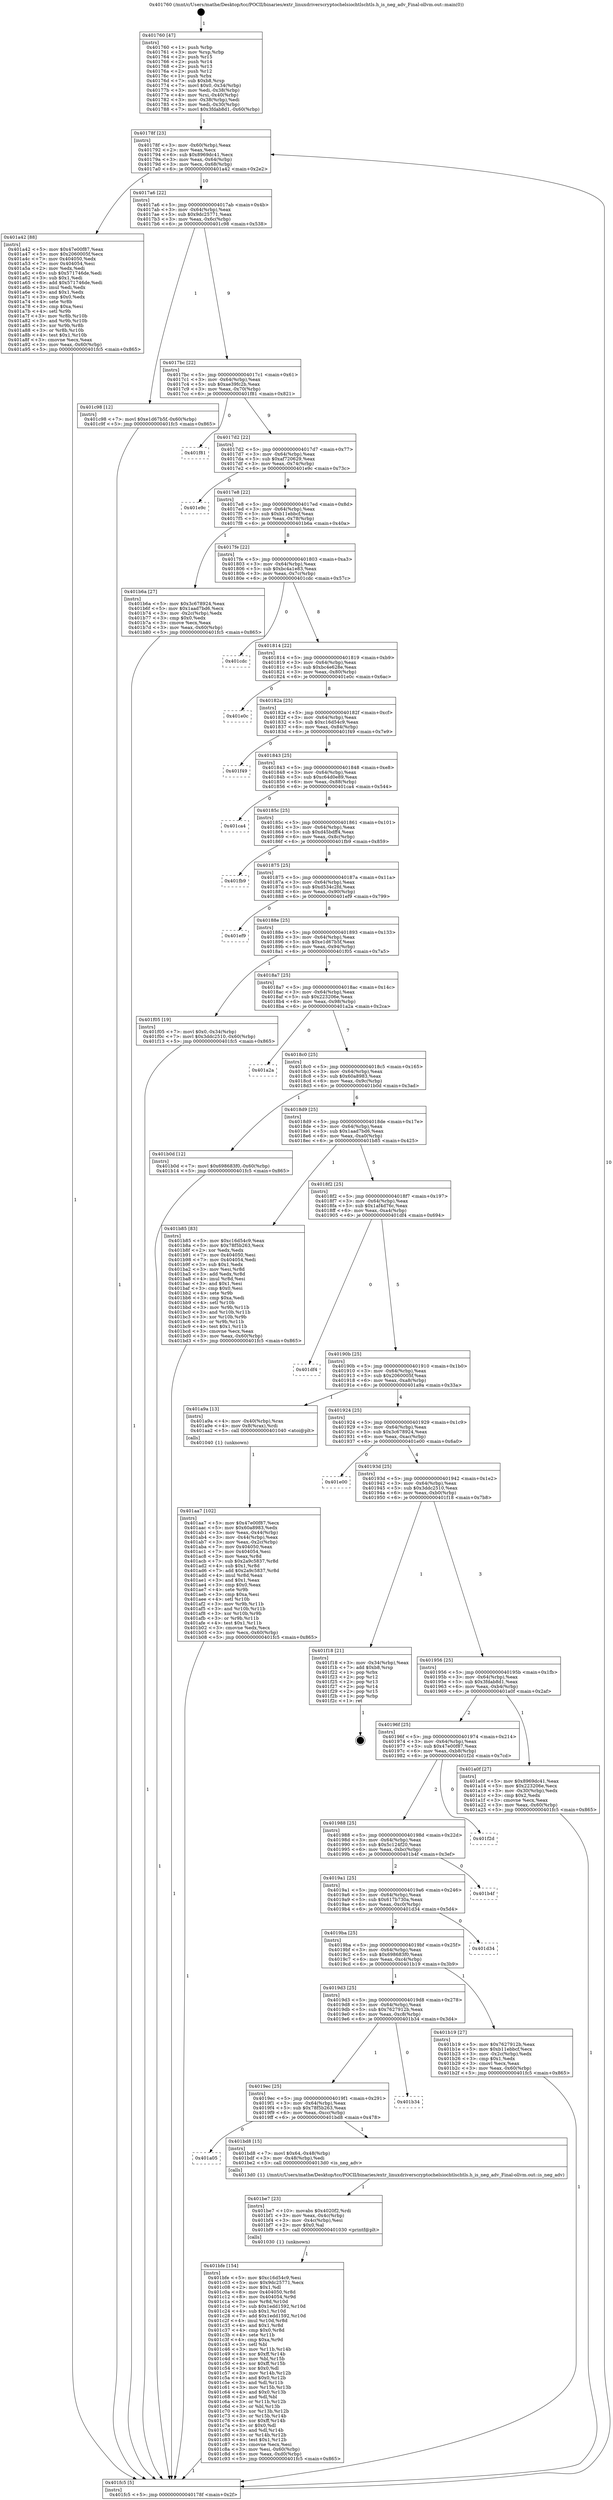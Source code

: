 digraph "0x401760" {
  label = "0x401760 (/mnt/c/Users/mathe/Desktop/tcc/POCII/binaries/extr_linuxdriverscryptochelsiochtlschtls.h_is_neg_adv_Final-ollvm.out::main(0))"
  labelloc = "t"
  node[shape=record]

  Entry [label="",width=0.3,height=0.3,shape=circle,fillcolor=black,style=filled]
  "0x40178f" [label="{
     0x40178f [23]\l
     | [instrs]\l
     &nbsp;&nbsp;0x40178f \<+3\>: mov -0x60(%rbp),%eax\l
     &nbsp;&nbsp;0x401792 \<+2\>: mov %eax,%ecx\l
     &nbsp;&nbsp;0x401794 \<+6\>: sub $0x8969dc41,%ecx\l
     &nbsp;&nbsp;0x40179a \<+3\>: mov %eax,-0x64(%rbp)\l
     &nbsp;&nbsp;0x40179d \<+3\>: mov %ecx,-0x68(%rbp)\l
     &nbsp;&nbsp;0x4017a0 \<+6\>: je 0000000000401a42 \<main+0x2e2\>\l
  }"]
  "0x401a42" [label="{
     0x401a42 [88]\l
     | [instrs]\l
     &nbsp;&nbsp;0x401a42 \<+5\>: mov $0x47e00f87,%eax\l
     &nbsp;&nbsp;0x401a47 \<+5\>: mov $0x2060005f,%ecx\l
     &nbsp;&nbsp;0x401a4c \<+7\>: mov 0x404050,%edx\l
     &nbsp;&nbsp;0x401a53 \<+7\>: mov 0x404054,%esi\l
     &nbsp;&nbsp;0x401a5a \<+2\>: mov %edx,%edi\l
     &nbsp;&nbsp;0x401a5c \<+6\>: sub $0x571746de,%edi\l
     &nbsp;&nbsp;0x401a62 \<+3\>: sub $0x1,%edi\l
     &nbsp;&nbsp;0x401a65 \<+6\>: add $0x571746de,%edi\l
     &nbsp;&nbsp;0x401a6b \<+3\>: imul %edi,%edx\l
     &nbsp;&nbsp;0x401a6e \<+3\>: and $0x1,%edx\l
     &nbsp;&nbsp;0x401a71 \<+3\>: cmp $0x0,%edx\l
     &nbsp;&nbsp;0x401a74 \<+4\>: sete %r8b\l
     &nbsp;&nbsp;0x401a78 \<+3\>: cmp $0xa,%esi\l
     &nbsp;&nbsp;0x401a7b \<+4\>: setl %r9b\l
     &nbsp;&nbsp;0x401a7f \<+3\>: mov %r8b,%r10b\l
     &nbsp;&nbsp;0x401a82 \<+3\>: and %r9b,%r10b\l
     &nbsp;&nbsp;0x401a85 \<+3\>: xor %r9b,%r8b\l
     &nbsp;&nbsp;0x401a88 \<+3\>: or %r8b,%r10b\l
     &nbsp;&nbsp;0x401a8b \<+4\>: test $0x1,%r10b\l
     &nbsp;&nbsp;0x401a8f \<+3\>: cmovne %ecx,%eax\l
     &nbsp;&nbsp;0x401a92 \<+3\>: mov %eax,-0x60(%rbp)\l
     &nbsp;&nbsp;0x401a95 \<+5\>: jmp 0000000000401fc5 \<main+0x865\>\l
  }"]
  "0x4017a6" [label="{
     0x4017a6 [22]\l
     | [instrs]\l
     &nbsp;&nbsp;0x4017a6 \<+5\>: jmp 00000000004017ab \<main+0x4b\>\l
     &nbsp;&nbsp;0x4017ab \<+3\>: mov -0x64(%rbp),%eax\l
     &nbsp;&nbsp;0x4017ae \<+5\>: sub $0x9dc25771,%eax\l
     &nbsp;&nbsp;0x4017b3 \<+3\>: mov %eax,-0x6c(%rbp)\l
     &nbsp;&nbsp;0x4017b6 \<+6\>: je 0000000000401c98 \<main+0x538\>\l
  }"]
  Exit [label="",width=0.3,height=0.3,shape=circle,fillcolor=black,style=filled,peripheries=2]
  "0x401c98" [label="{
     0x401c98 [12]\l
     | [instrs]\l
     &nbsp;&nbsp;0x401c98 \<+7\>: movl $0xe1d67b5f,-0x60(%rbp)\l
     &nbsp;&nbsp;0x401c9f \<+5\>: jmp 0000000000401fc5 \<main+0x865\>\l
  }"]
  "0x4017bc" [label="{
     0x4017bc [22]\l
     | [instrs]\l
     &nbsp;&nbsp;0x4017bc \<+5\>: jmp 00000000004017c1 \<main+0x61\>\l
     &nbsp;&nbsp;0x4017c1 \<+3\>: mov -0x64(%rbp),%eax\l
     &nbsp;&nbsp;0x4017c4 \<+5\>: sub $0xae39fc2b,%eax\l
     &nbsp;&nbsp;0x4017c9 \<+3\>: mov %eax,-0x70(%rbp)\l
     &nbsp;&nbsp;0x4017cc \<+6\>: je 0000000000401f81 \<main+0x821\>\l
  }"]
  "0x401bfe" [label="{
     0x401bfe [154]\l
     | [instrs]\l
     &nbsp;&nbsp;0x401bfe \<+5\>: mov $0xc16d54c9,%esi\l
     &nbsp;&nbsp;0x401c03 \<+5\>: mov $0x9dc25771,%ecx\l
     &nbsp;&nbsp;0x401c08 \<+2\>: mov $0x1,%dl\l
     &nbsp;&nbsp;0x401c0a \<+8\>: mov 0x404050,%r8d\l
     &nbsp;&nbsp;0x401c12 \<+8\>: mov 0x404054,%r9d\l
     &nbsp;&nbsp;0x401c1a \<+3\>: mov %r8d,%r10d\l
     &nbsp;&nbsp;0x401c1d \<+7\>: sub $0x1edd1592,%r10d\l
     &nbsp;&nbsp;0x401c24 \<+4\>: sub $0x1,%r10d\l
     &nbsp;&nbsp;0x401c28 \<+7\>: add $0x1edd1592,%r10d\l
     &nbsp;&nbsp;0x401c2f \<+4\>: imul %r10d,%r8d\l
     &nbsp;&nbsp;0x401c33 \<+4\>: and $0x1,%r8d\l
     &nbsp;&nbsp;0x401c37 \<+4\>: cmp $0x0,%r8d\l
     &nbsp;&nbsp;0x401c3b \<+4\>: sete %r11b\l
     &nbsp;&nbsp;0x401c3f \<+4\>: cmp $0xa,%r9d\l
     &nbsp;&nbsp;0x401c43 \<+3\>: setl %bl\l
     &nbsp;&nbsp;0x401c46 \<+3\>: mov %r11b,%r14b\l
     &nbsp;&nbsp;0x401c49 \<+4\>: xor $0xff,%r14b\l
     &nbsp;&nbsp;0x401c4d \<+3\>: mov %bl,%r15b\l
     &nbsp;&nbsp;0x401c50 \<+4\>: xor $0xff,%r15b\l
     &nbsp;&nbsp;0x401c54 \<+3\>: xor $0x0,%dl\l
     &nbsp;&nbsp;0x401c57 \<+3\>: mov %r14b,%r12b\l
     &nbsp;&nbsp;0x401c5a \<+4\>: and $0x0,%r12b\l
     &nbsp;&nbsp;0x401c5e \<+3\>: and %dl,%r11b\l
     &nbsp;&nbsp;0x401c61 \<+3\>: mov %r15b,%r13b\l
     &nbsp;&nbsp;0x401c64 \<+4\>: and $0x0,%r13b\l
     &nbsp;&nbsp;0x401c68 \<+2\>: and %dl,%bl\l
     &nbsp;&nbsp;0x401c6a \<+3\>: or %r11b,%r12b\l
     &nbsp;&nbsp;0x401c6d \<+3\>: or %bl,%r13b\l
     &nbsp;&nbsp;0x401c70 \<+3\>: xor %r13b,%r12b\l
     &nbsp;&nbsp;0x401c73 \<+3\>: or %r15b,%r14b\l
     &nbsp;&nbsp;0x401c76 \<+4\>: xor $0xff,%r14b\l
     &nbsp;&nbsp;0x401c7a \<+3\>: or $0x0,%dl\l
     &nbsp;&nbsp;0x401c7d \<+3\>: and %dl,%r14b\l
     &nbsp;&nbsp;0x401c80 \<+3\>: or %r14b,%r12b\l
     &nbsp;&nbsp;0x401c83 \<+4\>: test $0x1,%r12b\l
     &nbsp;&nbsp;0x401c87 \<+3\>: cmovne %ecx,%esi\l
     &nbsp;&nbsp;0x401c8a \<+3\>: mov %esi,-0x60(%rbp)\l
     &nbsp;&nbsp;0x401c8d \<+6\>: mov %eax,-0xd0(%rbp)\l
     &nbsp;&nbsp;0x401c93 \<+5\>: jmp 0000000000401fc5 \<main+0x865\>\l
  }"]
  "0x401f81" [label="{
     0x401f81\l
  }", style=dashed]
  "0x4017d2" [label="{
     0x4017d2 [22]\l
     | [instrs]\l
     &nbsp;&nbsp;0x4017d2 \<+5\>: jmp 00000000004017d7 \<main+0x77\>\l
     &nbsp;&nbsp;0x4017d7 \<+3\>: mov -0x64(%rbp),%eax\l
     &nbsp;&nbsp;0x4017da \<+5\>: sub $0xaf720629,%eax\l
     &nbsp;&nbsp;0x4017df \<+3\>: mov %eax,-0x74(%rbp)\l
     &nbsp;&nbsp;0x4017e2 \<+6\>: je 0000000000401e9c \<main+0x73c\>\l
  }"]
  "0x401be7" [label="{
     0x401be7 [23]\l
     | [instrs]\l
     &nbsp;&nbsp;0x401be7 \<+10\>: movabs $0x4020f2,%rdi\l
     &nbsp;&nbsp;0x401bf1 \<+3\>: mov %eax,-0x4c(%rbp)\l
     &nbsp;&nbsp;0x401bf4 \<+3\>: mov -0x4c(%rbp),%esi\l
     &nbsp;&nbsp;0x401bf7 \<+2\>: mov $0x0,%al\l
     &nbsp;&nbsp;0x401bf9 \<+5\>: call 0000000000401030 \<printf@plt\>\l
     | [calls]\l
     &nbsp;&nbsp;0x401030 \{1\} (unknown)\l
  }"]
  "0x401e9c" [label="{
     0x401e9c\l
  }", style=dashed]
  "0x4017e8" [label="{
     0x4017e8 [22]\l
     | [instrs]\l
     &nbsp;&nbsp;0x4017e8 \<+5\>: jmp 00000000004017ed \<main+0x8d\>\l
     &nbsp;&nbsp;0x4017ed \<+3\>: mov -0x64(%rbp),%eax\l
     &nbsp;&nbsp;0x4017f0 \<+5\>: sub $0xb11ebbcf,%eax\l
     &nbsp;&nbsp;0x4017f5 \<+3\>: mov %eax,-0x78(%rbp)\l
     &nbsp;&nbsp;0x4017f8 \<+6\>: je 0000000000401b6a \<main+0x40a\>\l
  }"]
  "0x401a05" [label="{
     0x401a05\l
  }", style=dashed]
  "0x401b6a" [label="{
     0x401b6a [27]\l
     | [instrs]\l
     &nbsp;&nbsp;0x401b6a \<+5\>: mov $0x3c678924,%eax\l
     &nbsp;&nbsp;0x401b6f \<+5\>: mov $0x1aad7bd6,%ecx\l
     &nbsp;&nbsp;0x401b74 \<+3\>: mov -0x2c(%rbp),%edx\l
     &nbsp;&nbsp;0x401b77 \<+3\>: cmp $0x0,%edx\l
     &nbsp;&nbsp;0x401b7a \<+3\>: cmove %ecx,%eax\l
     &nbsp;&nbsp;0x401b7d \<+3\>: mov %eax,-0x60(%rbp)\l
     &nbsp;&nbsp;0x401b80 \<+5\>: jmp 0000000000401fc5 \<main+0x865\>\l
  }"]
  "0x4017fe" [label="{
     0x4017fe [22]\l
     | [instrs]\l
     &nbsp;&nbsp;0x4017fe \<+5\>: jmp 0000000000401803 \<main+0xa3\>\l
     &nbsp;&nbsp;0x401803 \<+3\>: mov -0x64(%rbp),%eax\l
     &nbsp;&nbsp;0x401806 \<+5\>: sub $0xbc4a1e83,%eax\l
     &nbsp;&nbsp;0x40180b \<+3\>: mov %eax,-0x7c(%rbp)\l
     &nbsp;&nbsp;0x40180e \<+6\>: je 0000000000401cdc \<main+0x57c\>\l
  }"]
  "0x401bd8" [label="{
     0x401bd8 [15]\l
     | [instrs]\l
     &nbsp;&nbsp;0x401bd8 \<+7\>: movl $0x64,-0x48(%rbp)\l
     &nbsp;&nbsp;0x401bdf \<+3\>: mov -0x48(%rbp),%edi\l
     &nbsp;&nbsp;0x401be2 \<+5\>: call 00000000004013d0 \<is_neg_adv\>\l
     | [calls]\l
     &nbsp;&nbsp;0x4013d0 \{1\} (/mnt/c/Users/mathe/Desktop/tcc/POCII/binaries/extr_linuxdriverscryptochelsiochtlschtls.h_is_neg_adv_Final-ollvm.out::is_neg_adv)\l
  }"]
  "0x401cdc" [label="{
     0x401cdc\l
  }", style=dashed]
  "0x401814" [label="{
     0x401814 [22]\l
     | [instrs]\l
     &nbsp;&nbsp;0x401814 \<+5\>: jmp 0000000000401819 \<main+0xb9\>\l
     &nbsp;&nbsp;0x401819 \<+3\>: mov -0x64(%rbp),%eax\l
     &nbsp;&nbsp;0x40181c \<+5\>: sub $0xbc4e628e,%eax\l
     &nbsp;&nbsp;0x401821 \<+3\>: mov %eax,-0x80(%rbp)\l
     &nbsp;&nbsp;0x401824 \<+6\>: je 0000000000401e0c \<main+0x6ac\>\l
  }"]
  "0x4019ec" [label="{
     0x4019ec [25]\l
     | [instrs]\l
     &nbsp;&nbsp;0x4019ec \<+5\>: jmp 00000000004019f1 \<main+0x291\>\l
     &nbsp;&nbsp;0x4019f1 \<+3\>: mov -0x64(%rbp),%eax\l
     &nbsp;&nbsp;0x4019f4 \<+5\>: sub $0x78f5b263,%eax\l
     &nbsp;&nbsp;0x4019f9 \<+6\>: mov %eax,-0xcc(%rbp)\l
     &nbsp;&nbsp;0x4019ff \<+6\>: je 0000000000401bd8 \<main+0x478\>\l
  }"]
  "0x401e0c" [label="{
     0x401e0c\l
  }", style=dashed]
  "0x40182a" [label="{
     0x40182a [25]\l
     | [instrs]\l
     &nbsp;&nbsp;0x40182a \<+5\>: jmp 000000000040182f \<main+0xcf\>\l
     &nbsp;&nbsp;0x40182f \<+3\>: mov -0x64(%rbp),%eax\l
     &nbsp;&nbsp;0x401832 \<+5\>: sub $0xc16d54c9,%eax\l
     &nbsp;&nbsp;0x401837 \<+6\>: mov %eax,-0x84(%rbp)\l
     &nbsp;&nbsp;0x40183d \<+6\>: je 0000000000401f49 \<main+0x7e9\>\l
  }"]
  "0x401b34" [label="{
     0x401b34\l
  }", style=dashed]
  "0x401f49" [label="{
     0x401f49\l
  }", style=dashed]
  "0x401843" [label="{
     0x401843 [25]\l
     | [instrs]\l
     &nbsp;&nbsp;0x401843 \<+5\>: jmp 0000000000401848 \<main+0xe8\>\l
     &nbsp;&nbsp;0x401848 \<+3\>: mov -0x64(%rbp),%eax\l
     &nbsp;&nbsp;0x40184b \<+5\>: sub $0xc64d0e89,%eax\l
     &nbsp;&nbsp;0x401850 \<+6\>: mov %eax,-0x88(%rbp)\l
     &nbsp;&nbsp;0x401856 \<+6\>: je 0000000000401ca4 \<main+0x544\>\l
  }"]
  "0x4019d3" [label="{
     0x4019d3 [25]\l
     | [instrs]\l
     &nbsp;&nbsp;0x4019d3 \<+5\>: jmp 00000000004019d8 \<main+0x278\>\l
     &nbsp;&nbsp;0x4019d8 \<+3\>: mov -0x64(%rbp),%eax\l
     &nbsp;&nbsp;0x4019db \<+5\>: sub $0x7627912b,%eax\l
     &nbsp;&nbsp;0x4019e0 \<+6\>: mov %eax,-0xc8(%rbp)\l
     &nbsp;&nbsp;0x4019e6 \<+6\>: je 0000000000401b34 \<main+0x3d4\>\l
  }"]
  "0x401ca4" [label="{
     0x401ca4\l
  }", style=dashed]
  "0x40185c" [label="{
     0x40185c [25]\l
     | [instrs]\l
     &nbsp;&nbsp;0x40185c \<+5\>: jmp 0000000000401861 \<main+0x101\>\l
     &nbsp;&nbsp;0x401861 \<+3\>: mov -0x64(%rbp),%eax\l
     &nbsp;&nbsp;0x401864 \<+5\>: sub $0xd45bdff4,%eax\l
     &nbsp;&nbsp;0x401869 \<+6\>: mov %eax,-0x8c(%rbp)\l
     &nbsp;&nbsp;0x40186f \<+6\>: je 0000000000401fb9 \<main+0x859\>\l
  }"]
  "0x401b19" [label="{
     0x401b19 [27]\l
     | [instrs]\l
     &nbsp;&nbsp;0x401b19 \<+5\>: mov $0x7627912b,%eax\l
     &nbsp;&nbsp;0x401b1e \<+5\>: mov $0xb11ebbcf,%ecx\l
     &nbsp;&nbsp;0x401b23 \<+3\>: mov -0x2c(%rbp),%edx\l
     &nbsp;&nbsp;0x401b26 \<+3\>: cmp $0x1,%edx\l
     &nbsp;&nbsp;0x401b29 \<+3\>: cmovl %ecx,%eax\l
     &nbsp;&nbsp;0x401b2c \<+3\>: mov %eax,-0x60(%rbp)\l
     &nbsp;&nbsp;0x401b2f \<+5\>: jmp 0000000000401fc5 \<main+0x865\>\l
  }"]
  "0x401fb9" [label="{
     0x401fb9\l
  }", style=dashed]
  "0x401875" [label="{
     0x401875 [25]\l
     | [instrs]\l
     &nbsp;&nbsp;0x401875 \<+5\>: jmp 000000000040187a \<main+0x11a\>\l
     &nbsp;&nbsp;0x40187a \<+3\>: mov -0x64(%rbp),%eax\l
     &nbsp;&nbsp;0x40187d \<+5\>: sub $0xd534c2fd,%eax\l
     &nbsp;&nbsp;0x401882 \<+6\>: mov %eax,-0x90(%rbp)\l
     &nbsp;&nbsp;0x401888 \<+6\>: je 0000000000401ef9 \<main+0x799\>\l
  }"]
  "0x4019ba" [label="{
     0x4019ba [25]\l
     | [instrs]\l
     &nbsp;&nbsp;0x4019ba \<+5\>: jmp 00000000004019bf \<main+0x25f\>\l
     &nbsp;&nbsp;0x4019bf \<+3\>: mov -0x64(%rbp),%eax\l
     &nbsp;&nbsp;0x4019c2 \<+5\>: sub $0x698683f0,%eax\l
     &nbsp;&nbsp;0x4019c7 \<+6\>: mov %eax,-0xc4(%rbp)\l
     &nbsp;&nbsp;0x4019cd \<+6\>: je 0000000000401b19 \<main+0x3b9\>\l
  }"]
  "0x401ef9" [label="{
     0x401ef9\l
  }", style=dashed]
  "0x40188e" [label="{
     0x40188e [25]\l
     | [instrs]\l
     &nbsp;&nbsp;0x40188e \<+5\>: jmp 0000000000401893 \<main+0x133\>\l
     &nbsp;&nbsp;0x401893 \<+3\>: mov -0x64(%rbp),%eax\l
     &nbsp;&nbsp;0x401896 \<+5\>: sub $0xe1d67b5f,%eax\l
     &nbsp;&nbsp;0x40189b \<+6\>: mov %eax,-0x94(%rbp)\l
     &nbsp;&nbsp;0x4018a1 \<+6\>: je 0000000000401f05 \<main+0x7a5\>\l
  }"]
  "0x401d34" [label="{
     0x401d34\l
  }", style=dashed]
  "0x401f05" [label="{
     0x401f05 [19]\l
     | [instrs]\l
     &nbsp;&nbsp;0x401f05 \<+7\>: movl $0x0,-0x34(%rbp)\l
     &nbsp;&nbsp;0x401f0c \<+7\>: movl $0x3ddc2510,-0x60(%rbp)\l
     &nbsp;&nbsp;0x401f13 \<+5\>: jmp 0000000000401fc5 \<main+0x865\>\l
  }"]
  "0x4018a7" [label="{
     0x4018a7 [25]\l
     | [instrs]\l
     &nbsp;&nbsp;0x4018a7 \<+5\>: jmp 00000000004018ac \<main+0x14c\>\l
     &nbsp;&nbsp;0x4018ac \<+3\>: mov -0x64(%rbp),%eax\l
     &nbsp;&nbsp;0x4018af \<+5\>: sub $0x223206e,%eax\l
     &nbsp;&nbsp;0x4018b4 \<+6\>: mov %eax,-0x98(%rbp)\l
     &nbsp;&nbsp;0x4018ba \<+6\>: je 0000000000401a2a \<main+0x2ca\>\l
  }"]
  "0x4019a1" [label="{
     0x4019a1 [25]\l
     | [instrs]\l
     &nbsp;&nbsp;0x4019a1 \<+5\>: jmp 00000000004019a6 \<main+0x246\>\l
     &nbsp;&nbsp;0x4019a6 \<+3\>: mov -0x64(%rbp),%eax\l
     &nbsp;&nbsp;0x4019a9 \<+5\>: sub $0x617b730a,%eax\l
     &nbsp;&nbsp;0x4019ae \<+6\>: mov %eax,-0xc0(%rbp)\l
     &nbsp;&nbsp;0x4019b4 \<+6\>: je 0000000000401d34 \<main+0x5d4\>\l
  }"]
  "0x401a2a" [label="{
     0x401a2a\l
  }", style=dashed]
  "0x4018c0" [label="{
     0x4018c0 [25]\l
     | [instrs]\l
     &nbsp;&nbsp;0x4018c0 \<+5\>: jmp 00000000004018c5 \<main+0x165\>\l
     &nbsp;&nbsp;0x4018c5 \<+3\>: mov -0x64(%rbp),%eax\l
     &nbsp;&nbsp;0x4018c8 \<+5\>: sub $0x60a8983,%eax\l
     &nbsp;&nbsp;0x4018cd \<+6\>: mov %eax,-0x9c(%rbp)\l
     &nbsp;&nbsp;0x4018d3 \<+6\>: je 0000000000401b0d \<main+0x3ad\>\l
  }"]
  "0x401b4f" [label="{
     0x401b4f\l
  }", style=dashed]
  "0x401b0d" [label="{
     0x401b0d [12]\l
     | [instrs]\l
     &nbsp;&nbsp;0x401b0d \<+7\>: movl $0x698683f0,-0x60(%rbp)\l
     &nbsp;&nbsp;0x401b14 \<+5\>: jmp 0000000000401fc5 \<main+0x865\>\l
  }"]
  "0x4018d9" [label="{
     0x4018d9 [25]\l
     | [instrs]\l
     &nbsp;&nbsp;0x4018d9 \<+5\>: jmp 00000000004018de \<main+0x17e\>\l
     &nbsp;&nbsp;0x4018de \<+3\>: mov -0x64(%rbp),%eax\l
     &nbsp;&nbsp;0x4018e1 \<+5\>: sub $0x1aad7bd6,%eax\l
     &nbsp;&nbsp;0x4018e6 \<+6\>: mov %eax,-0xa0(%rbp)\l
     &nbsp;&nbsp;0x4018ec \<+6\>: je 0000000000401b85 \<main+0x425\>\l
  }"]
  "0x401988" [label="{
     0x401988 [25]\l
     | [instrs]\l
     &nbsp;&nbsp;0x401988 \<+5\>: jmp 000000000040198d \<main+0x22d\>\l
     &nbsp;&nbsp;0x40198d \<+3\>: mov -0x64(%rbp),%eax\l
     &nbsp;&nbsp;0x401990 \<+5\>: sub $0x5c124f20,%eax\l
     &nbsp;&nbsp;0x401995 \<+6\>: mov %eax,-0xbc(%rbp)\l
     &nbsp;&nbsp;0x40199b \<+6\>: je 0000000000401b4f \<main+0x3ef\>\l
  }"]
  "0x401b85" [label="{
     0x401b85 [83]\l
     | [instrs]\l
     &nbsp;&nbsp;0x401b85 \<+5\>: mov $0xc16d54c9,%eax\l
     &nbsp;&nbsp;0x401b8a \<+5\>: mov $0x78f5b263,%ecx\l
     &nbsp;&nbsp;0x401b8f \<+2\>: xor %edx,%edx\l
     &nbsp;&nbsp;0x401b91 \<+7\>: mov 0x404050,%esi\l
     &nbsp;&nbsp;0x401b98 \<+7\>: mov 0x404054,%edi\l
     &nbsp;&nbsp;0x401b9f \<+3\>: sub $0x1,%edx\l
     &nbsp;&nbsp;0x401ba2 \<+3\>: mov %esi,%r8d\l
     &nbsp;&nbsp;0x401ba5 \<+3\>: add %edx,%r8d\l
     &nbsp;&nbsp;0x401ba8 \<+4\>: imul %r8d,%esi\l
     &nbsp;&nbsp;0x401bac \<+3\>: and $0x1,%esi\l
     &nbsp;&nbsp;0x401baf \<+3\>: cmp $0x0,%esi\l
     &nbsp;&nbsp;0x401bb2 \<+4\>: sete %r9b\l
     &nbsp;&nbsp;0x401bb6 \<+3\>: cmp $0xa,%edi\l
     &nbsp;&nbsp;0x401bb9 \<+4\>: setl %r10b\l
     &nbsp;&nbsp;0x401bbd \<+3\>: mov %r9b,%r11b\l
     &nbsp;&nbsp;0x401bc0 \<+3\>: and %r10b,%r11b\l
     &nbsp;&nbsp;0x401bc3 \<+3\>: xor %r10b,%r9b\l
     &nbsp;&nbsp;0x401bc6 \<+3\>: or %r9b,%r11b\l
     &nbsp;&nbsp;0x401bc9 \<+4\>: test $0x1,%r11b\l
     &nbsp;&nbsp;0x401bcd \<+3\>: cmovne %ecx,%eax\l
     &nbsp;&nbsp;0x401bd0 \<+3\>: mov %eax,-0x60(%rbp)\l
     &nbsp;&nbsp;0x401bd3 \<+5\>: jmp 0000000000401fc5 \<main+0x865\>\l
  }"]
  "0x4018f2" [label="{
     0x4018f2 [25]\l
     | [instrs]\l
     &nbsp;&nbsp;0x4018f2 \<+5\>: jmp 00000000004018f7 \<main+0x197\>\l
     &nbsp;&nbsp;0x4018f7 \<+3\>: mov -0x64(%rbp),%eax\l
     &nbsp;&nbsp;0x4018fa \<+5\>: sub $0x1af4d76c,%eax\l
     &nbsp;&nbsp;0x4018ff \<+6\>: mov %eax,-0xa4(%rbp)\l
     &nbsp;&nbsp;0x401905 \<+6\>: je 0000000000401df4 \<main+0x694\>\l
  }"]
  "0x401f2d" [label="{
     0x401f2d\l
  }", style=dashed]
  "0x401df4" [label="{
     0x401df4\l
  }", style=dashed]
  "0x40190b" [label="{
     0x40190b [25]\l
     | [instrs]\l
     &nbsp;&nbsp;0x40190b \<+5\>: jmp 0000000000401910 \<main+0x1b0\>\l
     &nbsp;&nbsp;0x401910 \<+3\>: mov -0x64(%rbp),%eax\l
     &nbsp;&nbsp;0x401913 \<+5\>: sub $0x2060005f,%eax\l
     &nbsp;&nbsp;0x401918 \<+6\>: mov %eax,-0xa8(%rbp)\l
     &nbsp;&nbsp;0x40191e \<+6\>: je 0000000000401a9a \<main+0x33a\>\l
  }"]
  "0x401aa7" [label="{
     0x401aa7 [102]\l
     | [instrs]\l
     &nbsp;&nbsp;0x401aa7 \<+5\>: mov $0x47e00f87,%ecx\l
     &nbsp;&nbsp;0x401aac \<+5\>: mov $0x60a8983,%edx\l
     &nbsp;&nbsp;0x401ab1 \<+3\>: mov %eax,-0x44(%rbp)\l
     &nbsp;&nbsp;0x401ab4 \<+3\>: mov -0x44(%rbp),%eax\l
     &nbsp;&nbsp;0x401ab7 \<+3\>: mov %eax,-0x2c(%rbp)\l
     &nbsp;&nbsp;0x401aba \<+7\>: mov 0x404050,%eax\l
     &nbsp;&nbsp;0x401ac1 \<+7\>: mov 0x404054,%esi\l
     &nbsp;&nbsp;0x401ac8 \<+3\>: mov %eax,%r8d\l
     &nbsp;&nbsp;0x401acb \<+7\>: sub $0x2a9c5837,%r8d\l
     &nbsp;&nbsp;0x401ad2 \<+4\>: sub $0x1,%r8d\l
     &nbsp;&nbsp;0x401ad6 \<+7\>: add $0x2a9c5837,%r8d\l
     &nbsp;&nbsp;0x401add \<+4\>: imul %r8d,%eax\l
     &nbsp;&nbsp;0x401ae1 \<+3\>: and $0x1,%eax\l
     &nbsp;&nbsp;0x401ae4 \<+3\>: cmp $0x0,%eax\l
     &nbsp;&nbsp;0x401ae7 \<+4\>: sete %r9b\l
     &nbsp;&nbsp;0x401aeb \<+3\>: cmp $0xa,%esi\l
     &nbsp;&nbsp;0x401aee \<+4\>: setl %r10b\l
     &nbsp;&nbsp;0x401af2 \<+3\>: mov %r9b,%r11b\l
     &nbsp;&nbsp;0x401af5 \<+3\>: and %r10b,%r11b\l
     &nbsp;&nbsp;0x401af8 \<+3\>: xor %r10b,%r9b\l
     &nbsp;&nbsp;0x401afb \<+3\>: or %r9b,%r11b\l
     &nbsp;&nbsp;0x401afe \<+4\>: test $0x1,%r11b\l
     &nbsp;&nbsp;0x401b02 \<+3\>: cmovne %edx,%ecx\l
     &nbsp;&nbsp;0x401b05 \<+3\>: mov %ecx,-0x60(%rbp)\l
     &nbsp;&nbsp;0x401b08 \<+5\>: jmp 0000000000401fc5 \<main+0x865\>\l
  }"]
  "0x401a9a" [label="{
     0x401a9a [13]\l
     | [instrs]\l
     &nbsp;&nbsp;0x401a9a \<+4\>: mov -0x40(%rbp),%rax\l
     &nbsp;&nbsp;0x401a9e \<+4\>: mov 0x8(%rax),%rdi\l
     &nbsp;&nbsp;0x401aa2 \<+5\>: call 0000000000401040 \<atoi@plt\>\l
     | [calls]\l
     &nbsp;&nbsp;0x401040 \{1\} (unknown)\l
  }"]
  "0x401924" [label="{
     0x401924 [25]\l
     | [instrs]\l
     &nbsp;&nbsp;0x401924 \<+5\>: jmp 0000000000401929 \<main+0x1c9\>\l
     &nbsp;&nbsp;0x401929 \<+3\>: mov -0x64(%rbp),%eax\l
     &nbsp;&nbsp;0x40192c \<+5\>: sub $0x3c678924,%eax\l
     &nbsp;&nbsp;0x401931 \<+6\>: mov %eax,-0xac(%rbp)\l
     &nbsp;&nbsp;0x401937 \<+6\>: je 0000000000401e00 \<main+0x6a0\>\l
  }"]
  "0x401760" [label="{
     0x401760 [47]\l
     | [instrs]\l
     &nbsp;&nbsp;0x401760 \<+1\>: push %rbp\l
     &nbsp;&nbsp;0x401761 \<+3\>: mov %rsp,%rbp\l
     &nbsp;&nbsp;0x401764 \<+2\>: push %r15\l
     &nbsp;&nbsp;0x401766 \<+2\>: push %r14\l
     &nbsp;&nbsp;0x401768 \<+2\>: push %r13\l
     &nbsp;&nbsp;0x40176a \<+2\>: push %r12\l
     &nbsp;&nbsp;0x40176c \<+1\>: push %rbx\l
     &nbsp;&nbsp;0x40176d \<+7\>: sub $0xb8,%rsp\l
     &nbsp;&nbsp;0x401774 \<+7\>: movl $0x0,-0x34(%rbp)\l
     &nbsp;&nbsp;0x40177b \<+3\>: mov %edi,-0x38(%rbp)\l
     &nbsp;&nbsp;0x40177e \<+4\>: mov %rsi,-0x40(%rbp)\l
     &nbsp;&nbsp;0x401782 \<+3\>: mov -0x38(%rbp),%edi\l
     &nbsp;&nbsp;0x401785 \<+3\>: mov %edi,-0x30(%rbp)\l
     &nbsp;&nbsp;0x401788 \<+7\>: movl $0x3fdab8d1,-0x60(%rbp)\l
  }"]
  "0x401e00" [label="{
     0x401e00\l
  }", style=dashed]
  "0x40193d" [label="{
     0x40193d [25]\l
     | [instrs]\l
     &nbsp;&nbsp;0x40193d \<+5\>: jmp 0000000000401942 \<main+0x1e2\>\l
     &nbsp;&nbsp;0x401942 \<+3\>: mov -0x64(%rbp),%eax\l
     &nbsp;&nbsp;0x401945 \<+5\>: sub $0x3ddc2510,%eax\l
     &nbsp;&nbsp;0x40194a \<+6\>: mov %eax,-0xb0(%rbp)\l
     &nbsp;&nbsp;0x401950 \<+6\>: je 0000000000401f18 \<main+0x7b8\>\l
  }"]
  "0x401fc5" [label="{
     0x401fc5 [5]\l
     | [instrs]\l
     &nbsp;&nbsp;0x401fc5 \<+5\>: jmp 000000000040178f \<main+0x2f\>\l
  }"]
  "0x401f18" [label="{
     0x401f18 [21]\l
     | [instrs]\l
     &nbsp;&nbsp;0x401f18 \<+3\>: mov -0x34(%rbp),%eax\l
     &nbsp;&nbsp;0x401f1b \<+7\>: add $0xb8,%rsp\l
     &nbsp;&nbsp;0x401f22 \<+1\>: pop %rbx\l
     &nbsp;&nbsp;0x401f23 \<+2\>: pop %r12\l
     &nbsp;&nbsp;0x401f25 \<+2\>: pop %r13\l
     &nbsp;&nbsp;0x401f27 \<+2\>: pop %r14\l
     &nbsp;&nbsp;0x401f29 \<+2\>: pop %r15\l
     &nbsp;&nbsp;0x401f2b \<+1\>: pop %rbp\l
     &nbsp;&nbsp;0x401f2c \<+1\>: ret\l
  }"]
  "0x401956" [label="{
     0x401956 [25]\l
     | [instrs]\l
     &nbsp;&nbsp;0x401956 \<+5\>: jmp 000000000040195b \<main+0x1fb\>\l
     &nbsp;&nbsp;0x40195b \<+3\>: mov -0x64(%rbp),%eax\l
     &nbsp;&nbsp;0x40195e \<+5\>: sub $0x3fdab8d1,%eax\l
     &nbsp;&nbsp;0x401963 \<+6\>: mov %eax,-0xb4(%rbp)\l
     &nbsp;&nbsp;0x401969 \<+6\>: je 0000000000401a0f \<main+0x2af\>\l
  }"]
  "0x40196f" [label="{
     0x40196f [25]\l
     | [instrs]\l
     &nbsp;&nbsp;0x40196f \<+5\>: jmp 0000000000401974 \<main+0x214\>\l
     &nbsp;&nbsp;0x401974 \<+3\>: mov -0x64(%rbp),%eax\l
     &nbsp;&nbsp;0x401977 \<+5\>: sub $0x47e00f87,%eax\l
     &nbsp;&nbsp;0x40197c \<+6\>: mov %eax,-0xb8(%rbp)\l
     &nbsp;&nbsp;0x401982 \<+6\>: je 0000000000401f2d \<main+0x7cd\>\l
  }"]
  "0x401a0f" [label="{
     0x401a0f [27]\l
     | [instrs]\l
     &nbsp;&nbsp;0x401a0f \<+5\>: mov $0x8969dc41,%eax\l
     &nbsp;&nbsp;0x401a14 \<+5\>: mov $0x223206e,%ecx\l
     &nbsp;&nbsp;0x401a19 \<+3\>: mov -0x30(%rbp),%edx\l
     &nbsp;&nbsp;0x401a1c \<+3\>: cmp $0x2,%edx\l
     &nbsp;&nbsp;0x401a1f \<+3\>: cmovne %ecx,%eax\l
     &nbsp;&nbsp;0x401a22 \<+3\>: mov %eax,-0x60(%rbp)\l
     &nbsp;&nbsp;0x401a25 \<+5\>: jmp 0000000000401fc5 \<main+0x865\>\l
  }"]
  Entry -> "0x401760" [label=" 1"]
  "0x40178f" -> "0x401a42" [label=" 1"]
  "0x40178f" -> "0x4017a6" [label=" 10"]
  "0x401f18" -> Exit [label=" 1"]
  "0x4017a6" -> "0x401c98" [label=" 1"]
  "0x4017a6" -> "0x4017bc" [label=" 9"]
  "0x401f05" -> "0x401fc5" [label=" 1"]
  "0x4017bc" -> "0x401f81" [label=" 0"]
  "0x4017bc" -> "0x4017d2" [label=" 9"]
  "0x401c98" -> "0x401fc5" [label=" 1"]
  "0x4017d2" -> "0x401e9c" [label=" 0"]
  "0x4017d2" -> "0x4017e8" [label=" 9"]
  "0x401bfe" -> "0x401fc5" [label=" 1"]
  "0x4017e8" -> "0x401b6a" [label=" 1"]
  "0x4017e8" -> "0x4017fe" [label=" 8"]
  "0x401be7" -> "0x401bfe" [label=" 1"]
  "0x4017fe" -> "0x401cdc" [label=" 0"]
  "0x4017fe" -> "0x401814" [label=" 8"]
  "0x401bd8" -> "0x401be7" [label=" 1"]
  "0x401814" -> "0x401e0c" [label=" 0"]
  "0x401814" -> "0x40182a" [label=" 8"]
  "0x4019ec" -> "0x401bd8" [label=" 1"]
  "0x40182a" -> "0x401f49" [label=" 0"]
  "0x40182a" -> "0x401843" [label=" 8"]
  "0x4019ec" -> "0x401a05" [label=" 0"]
  "0x401843" -> "0x401ca4" [label=" 0"]
  "0x401843" -> "0x40185c" [label=" 8"]
  "0x4019d3" -> "0x401b34" [label=" 0"]
  "0x40185c" -> "0x401fb9" [label=" 0"]
  "0x40185c" -> "0x401875" [label=" 8"]
  "0x4019d3" -> "0x4019ec" [label=" 1"]
  "0x401875" -> "0x401ef9" [label=" 0"]
  "0x401875" -> "0x40188e" [label=" 8"]
  "0x401b6a" -> "0x401fc5" [label=" 1"]
  "0x40188e" -> "0x401f05" [label=" 1"]
  "0x40188e" -> "0x4018a7" [label=" 7"]
  "0x401b19" -> "0x401fc5" [label=" 1"]
  "0x4018a7" -> "0x401a2a" [label=" 0"]
  "0x4018a7" -> "0x4018c0" [label=" 7"]
  "0x4019ba" -> "0x401b19" [label=" 1"]
  "0x4018c0" -> "0x401b0d" [label=" 1"]
  "0x4018c0" -> "0x4018d9" [label=" 6"]
  "0x401b85" -> "0x401fc5" [label=" 1"]
  "0x4018d9" -> "0x401b85" [label=" 1"]
  "0x4018d9" -> "0x4018f2" [label=" 5"]
  "0x4019a1" -> "0x401d34" [label=" 0"]
  "0x4018f2" -> "0x401df4" [label=" 0"]
  "0x4018f2" -> "0x40190b" [label=" 5"]
  "0x4019ba" -> "0x4019d3" [label=" 1"]
  "0x40190b" -> "0x401a9a" [label=" 1"]
  "0x40190b" -> "0x401924" [label=" 4"]
  "0x401988" -> "0x401b4f" [label=" 0"]
  "0x401924" -> "0x401e00" [label=" 0"]
  "0x401924" -> "0x40193d" [label=" 4"]
  "0x4019a1" -> "0x4019ba" [label=" 2"]
  "0x40193d" -> "0x401f18" [label=" 1"]
  "0x40193d" -> "0x401956" [label=" 3"]
  "0x40196f" -> "0x401988" [label=" 2"]
  "0x401956" -> "0x401a0f" [label=" 1"]
  "0x401956" -> "0x40196f" [label=" 2"]
  "0x401a0f" -> "0x401fc5" [label=" 1"]
  "0x401760" -> "0x40178f" [label=" 1"]
  "0x401fc5" -> "0x40178f" [label=" 10"]
  "0x401a42" -> "0x401fc5" [label=" 1"]
  "0x401a9a" -> "0x401aa7" [label=" 1"]
  "0x401aa7" -> "0x401fc5" [label=" 1"]
  "0x401b0d" -> "0x401fc5" [label=" 1"]
  "0x401988" -> "0x4019a1" [label=" 2"]
  "0x40196f" -> "0x401f2d" [label=" 0"]
}
